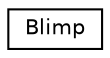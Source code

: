 digraph "Graphical Class Hierarchy"
{
 // LATEX_PDF_SIZE
  edge [fontname="Helvetica",fontsize="10",labelfontname="Helvetica",labelfontsize="10"];
  node [fontname="Helvetica",fontsize="10",shape=record];
  rankdir="LR";
  Node0 [label="Blimp",height=0.2,width=0.4,color="black", fillcolor="white", style="filled",URL="$classBlimp_1_1Blimp.html",tooltip=" "];
}
